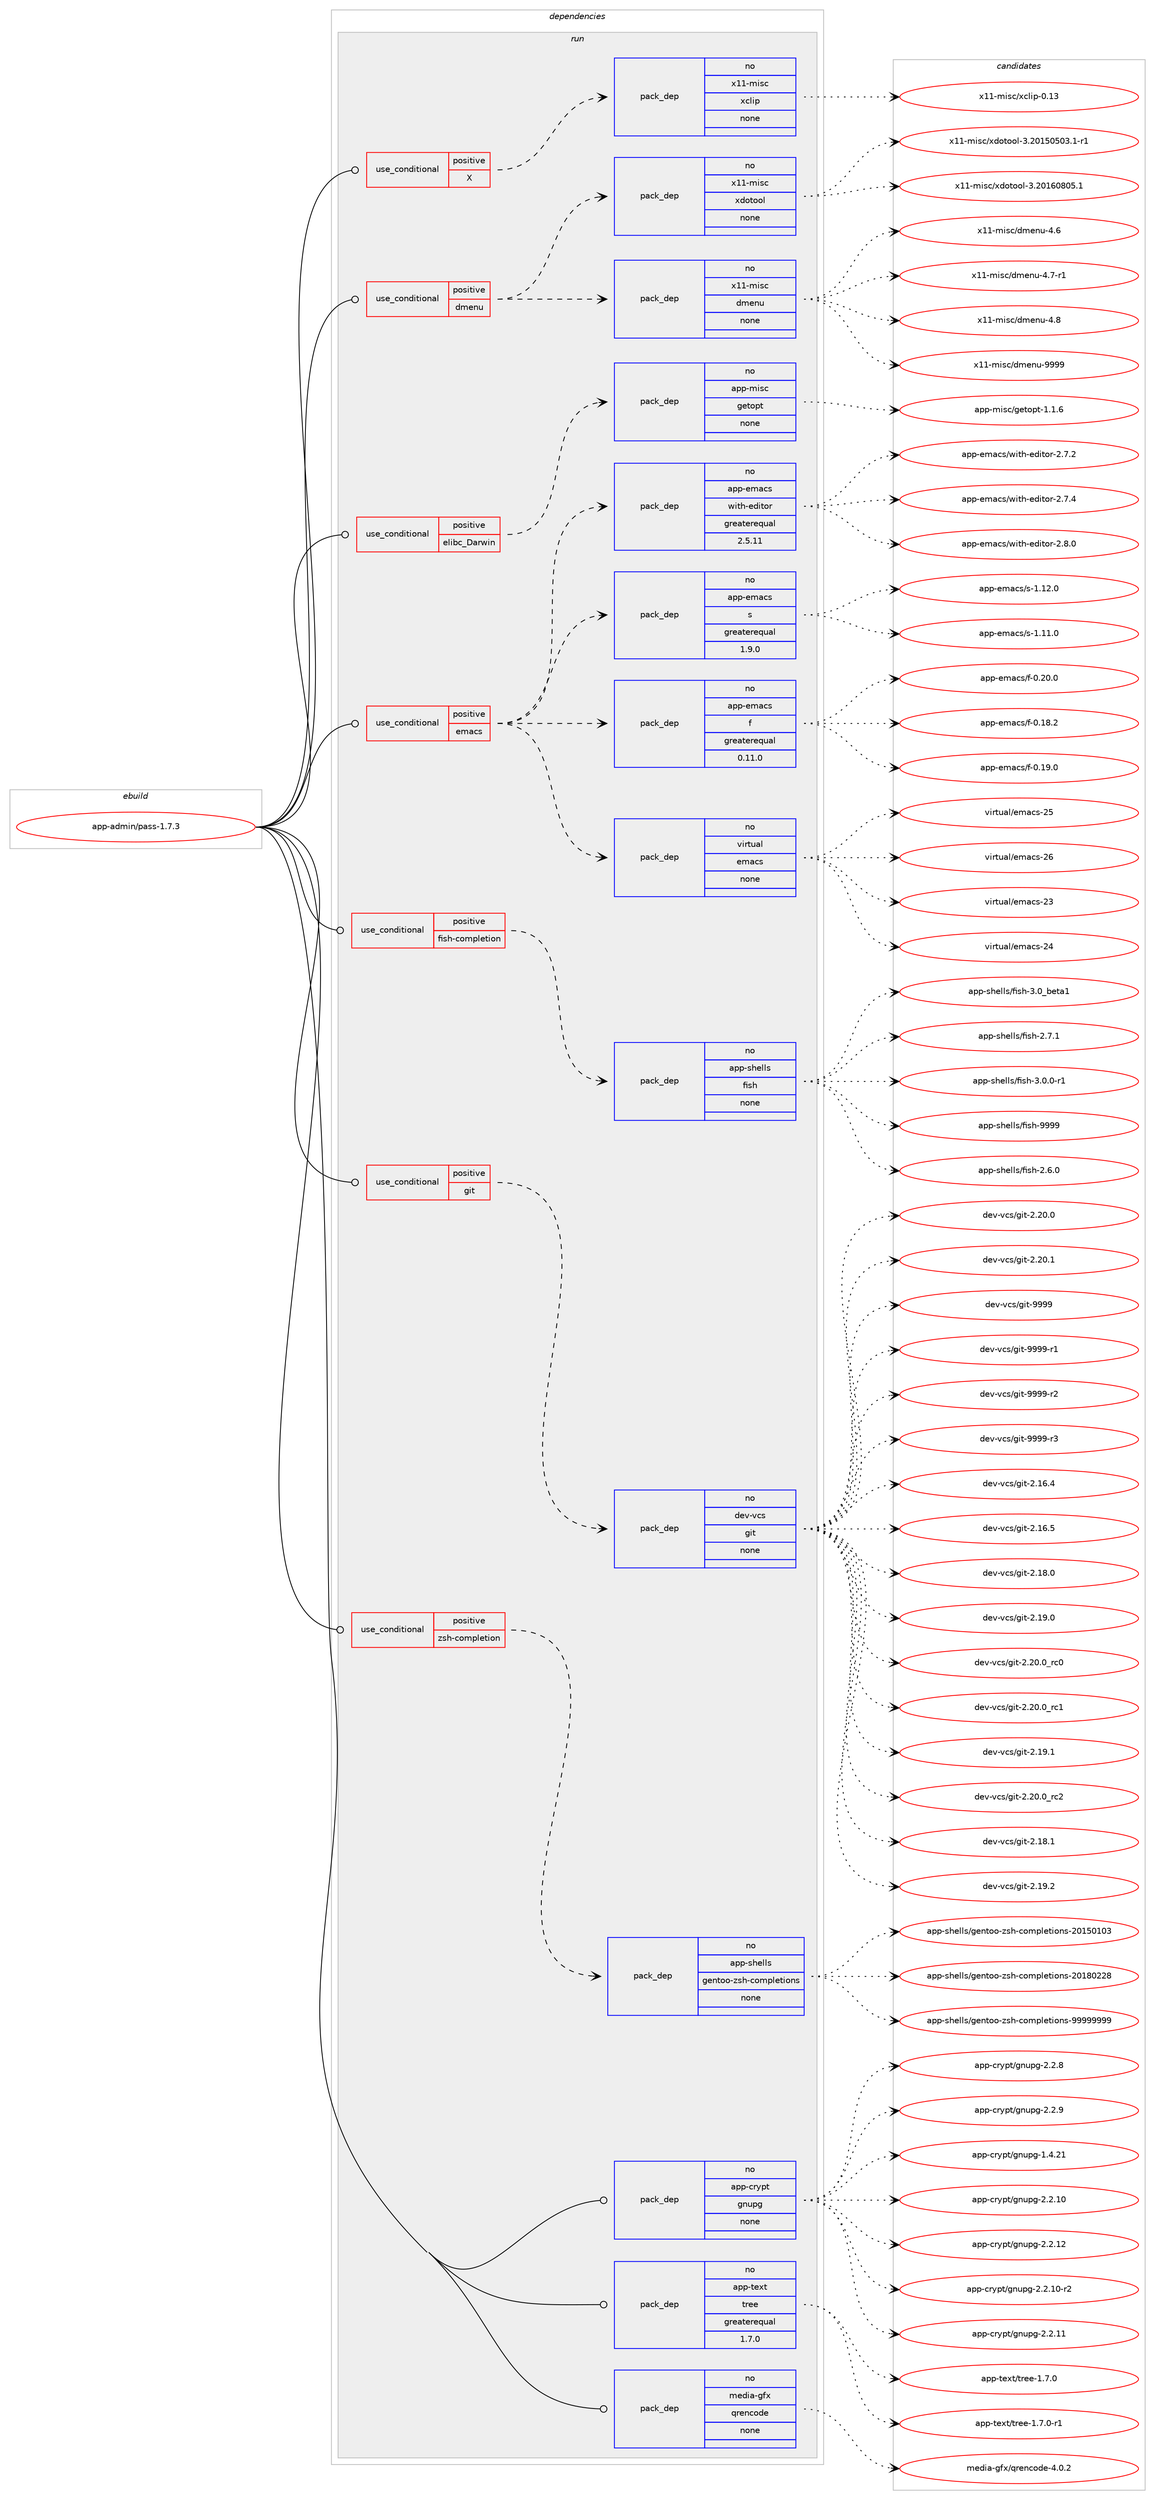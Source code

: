 digraph prolog {

# *************
# Graph options
# *************

newrank=true;
concentrate=true;
compound=true;
graph [rankdir=LR,fontname=Helvetica,fontsize=10,ranksep=1.5];#, ranksep=2.5, nodesep=0.2];
edge  [arrowhead=vee];
node  [fontname=Helvetica,fontsize=10];

# **********
# The ebuild
# **********

subgraph cluster_leftcol {
color=gray;
rank=same;
label=<<i>ebuild</i>>;
id [label="app-admin/pass-1.7.3", color=red, width=4, href="../app-admin/pass-1.7.3.svg"];
}

# ****************
# The dependencies
# ****************

subgraph cluster_midcol {
color=gray;
label=<<i>dependencies</i>>;
subgraph cluster_compile {
fillcolor="#eeeeee";
style=filled;
label=<<i>compile</i>>;
}
subgraph cluster_compileandrun {
fillcolor="#eeeeee";
style=filled;
label=<<i>compile and run</i>>;
}
subgraph cluster_run {
fillcolor="#eeeeee";
style=filled;
label=<<i>run</i>>;
subgraph cond89 {
dependency741 [label=<<TABLE BORDER="0" CELLBORDER="1" CELLSPACING="0" CELLPADDING="4"><TR><TD ROWSPAN="3" CELLPADDING="10">use_conditional</TD></TR><TR><TD>positive</TD></TR><TR><TD>X</TD></TR></TABLE>>, shape=none, color=red];
subgraph pack605 {
dependency742 [label=<<TABLE BORDER="0" CELLBORDER="1" CELLSPACING="0" CELLPADDING="4" WIDTH="220"><TR><TD ROWSPAN="6" CELLPADDING="30">pack_dep</TD></TR><TR><TD WIDTH="110">no</TD></TR><TR><TD>x11-misc</TD></TR><TR><TD>xclip</TD></TR><TR><TD>none</TD></TR><TR><TD></TD></TR></TABLE>>, shape=none, color=blue];
}
dependency741:e -> dependency742:w [weight=20,style="dashed",arrowhead="vee"];
}
id:e -> dependency741:w [weight=20,style="solid",arrowhead="odot"];
subgraph cond90 {
dependency743 [label=<<TABLE BORDER="0" CELLBORDER="1" CELLSPACING="0" CELLPADDING="4"><TR><TD ROWSPAN="3" CELLPADDING="10">use_conditional</TD></TR><TR><TD>positive</TD></TR><TR><TD>dmenu</TD></TR></TABLE>>, shape=none, color=red];
subgraph pack606 {
dependency744 [label=<<TABLE BORDER="0" CELLBORDER="1" CELLSPACING="0" CELLPADDING="4" WIDTH="220"><TR><TD ROWSPAN="6" CELLPADDING="30">pack_dep</TD></TR><TR><TD WIDTH="110">no</TD></TR><TR><TD>x11-misc</TD></TR><TR><TD>dmenu</TD></TR><TR><TD>none</TD></TR><TR><TD></TD></TR></TABLE>>, shape=none, color=blue];
}
dependency743:e -> dependency744:w [weight=20,style="dashed",arrowhead="vee"];
subgraph pack607 {
dependency745 [label=<<TABLE BORDER="0" CELLBORDER="1" CELLSPACING="0" CELLPADDING="4" WIDTH="220"><TR><TD ROWSPAN="6" CELLPADDING="30">pack_dep</TD></TR><TR><TD WIDTH="110">no</TD></TR><TR><TD>x11-misc</TD></TR><TR><TD>xdotool</TD></TR><TR><TD>none</TD></TR><TR><TD></TD></TR></TABLE>>, shape=none, color=blue];
}
dependency743:e -> dependency745:w [weight=20,style="dashed",arrowhead="vee"];
}
id:e -> dependency743:w [weight=20,style="solid",arrowhead="odot"];
subgraph cond91 {
dependency746 [label=<<TABLE BORDER="0" CELLBORDER="1" CELLSPACING="0" CELLPADDING="4"><TR><TD ROWSPAN="3" CELLPADDING="10">use_conditional</TD></TR><TR><TD>positive</TD></TR><TR><TD>elibc_Darwin</TD></TR></TABLE>>, shape=none, color=red];
subgraph pack608 {
dependency747 [label=<<TABLE BORDER="0" CELLBORDER="1" CELLSPACING="0" CELLPADDING="4" WIDTH="220"><TR><TD ROWSPAN="6" CELLPADDING="30">pack_dep</TD></TR><TR><TD WIDTH="110">no</TD></TR><TR><TD>app-misc</TD></TR><TR><TD>getopt</TD></TR><TR><TD>none</TD></TR><TR><TD></TD></TR></TABLE>>, shape=none, color=blue];
}
dependency746:e -> dependency747:w [weight=20,style="dashed",arrowhead="vee"];
}
id:e -> dependency746:w [weight=20,style="solid",arrowhead="odot"];
subgraph cond92 {
dependency748 [label=<<TABLE BORDER="0" CELLBORDER="1" CELLSPACING="0" CELLPADDING="4"><TR><TD ROWSPAN="3" CELLPADDING="10">use_conditional</TD></TR><TR><TD>positive</TD></TR><TR><TD>emacs</TD></TR></TABLE>>, shape=none, color=red];
subgraph pack609 {
dependency749 [label=<<TABLE BORDER="0" CELLBORDER="1" CELLSPACING="0" CELLPADDING="4" WIDTH="220"><TR><TD ROWSPAN="6" CELLPADDING="30">pack_dep</TD></TR><TR><TD WIDTH="110">no</TD></TR><TR><TD>virtual</TD></TR><TR><TD>emacs</TD></TR><TR><TD>none</TD></TR><TR><TD></TD></TR></TABLE>>, shape=none, color=blue];
}
dependency748:e -> dependency749:w [weight=20,style="dashed",arrowhead="vee"];
subgraph pack610 {
dependency750 [label=<<TABLE BORDER="0" CELLBORDER="1" CELLSPACING="0" CELLPADDING="4" WIDTH="220"><TR><TD ROWSPAN="6" CELLPADDING="30">pack_dep</TD></TR><TR><TD WIDTH="110">no</TD></TR><TR><TD>app-emacs</TD></TR><TR><TD>f</TD></TR><TR><TD>greaterequal</TD></TR><TR><TD>0.11.0</TD></TR></TABLE>>, shape=none, color=blue];
}
dependency748:e -> dependency750:w [weight=20,style="dashed",arrowhead="vee"];
subgraph pack611 {
dependency751 [label=<<TABLE BORDER="0" CELLBORDER="1" CELLSPACING="0" CELLPADDING="4" WIDTH="220"><TR><TD ROWSPAN="6" CELLPADDING="30">pack_dep</TD></TR><TR><TD WIDTH="110">no</TD></TR><TR><TD>app-emacs</TD></TR><TR><TD>s</TD></TR><TR><TD>greaterequal</TD></TR><TR><TD>1.9.0</TD></TR></TABLE>>, shape=none, color=blue];
}
dependency748:e -> dependency751:w [weight=20,style="dashed",arrowhead="vee"];
subgraph pack612 {
dependency752 [label=<<TABLE BORDER="0" CELLBORDER="1" CELLSPACING="0" CELLPADDING="4" WIDTH="220"><TR><TD ROWSPAN="6" CELLPADDING="30">pack_dep</TD></TR><TR><TD WIDTH="110">no</TD></TR><TR><TD>app-emacs</TD></TR><TR><TD>with-editor</TD></TR><TR><TD>greaterequal</TD></TR><TR><TD>2.5.11</TD></TR></TABLE>>, shape=none, color=blue];
}
dependency748:e -> dependency752:w [weight=20,style="dashed",arrowhead="vee"];
}
id:e -> dependency748:w [weight=20,style="solid",arrowhead="odot"];
subgraph cond93 {
dependency753 [label=<<TABLE BORDER="0" CELLBORDER="1" CELLSPACING="0" CELLPADDING="4"><TR><TD ROWSPAN="3" CELLPADDING="10">use_conditional</TD></TR><TR><TD>positive</TD></TR><TR><TD>fish-completion</TD></TR></TABLE>>, shape=none, color=red];
subgraph pack613 {
dependency754 [label=<<TABLE BORDER="0" CELLBORDER="1" CELLSPACING="0" CELLPADDING="4" WIDTH="220"><TR><TD ROWSPAN="6" CELLPADDING="30">pack_dep</TD></TR><TR><TD WIDTH="110">no</TD></TR><TR><TD>app-shells</TD></TR><TR><TD>fish</TD></TR><TR><TD>none</TD></TR><TR><TD></TD></TR></TABLE>>, shape=none, color=blue];
}
dependency753:e -> dependency754:w [weight=20,style="dashed",arrowhead="vee"];
}
id:e -> dependency753:w [weight=20,style="solid",arrowhead="odot"];
subgraph cond94 {
dependency755 [label=<<TABLE BORDER="0" CELLBORDER="1" CELLSPACING="0" CELLPADDING="4"><TR><TD ROWSPAN="3" CELLPADDING="10">use_conditional</TD></TR><TR><TD>positive</TD></TR><TR><TD>git</TD></TR></TABLE>>, shape=none, color=red];
subgraph pack614 {
dependency756 [label=<<TABLE BORDER="0" CELLBORDER="1" CELLSPACING="0" CELLPADDING="4" WIDTH="220"><TR><TD ROWSPAN="6" CELLPADDING="30">pack_dep</TD></TR><TR><TD WIDTH="110">no</TD></TR><TR><TD>dev-vcs</TD></TR><TR><TD>git</TD></TR><TR><TD>none</TD></TR><TR><TD></TD></TR></TABLE>>, shape=none, color=blue];
}
dependency755:e -> dependency756:w [weight=20,style="dashed",arrowhead="vee"];
}
id:e -> dependency755:w [weight=20,style="solid",arrowhead="odot"];
subgraph cond95 {
dependency757 [label=<<TABLE BORDER="0" CELLBORDER="1" CELLSPACING="0" CELLPADDING="4"><TR><TD ROWSPAN="3" CELLPADDING="10">use_conditional</TD></TR><TR><TD>positive</TD></TR><TR><TD>zsh-completion</TD></TR></TABLE>>, shape=none, color=red];
subgraph pack615 {
dependency758 [label=<<TABLE BORDER="0" CELLBORDER="1" CELLSPACING="0" CELLPADDING="4" WIDTH="220"><TR><TD ROWSPAN="6" CELLPADDING="30">pack_dep</TD></TR><TR><TD WIDTH="110">no</TD></TR><TR><TD>app-shells</TD></TR><TR><TD>gentoo-zsh-completions</TD></TR><TR><TD>none</TD></TR><TR><TD></TD></TR></TABLE>>, shape=none, color=blue];
}
dependency757:e -> dependency758:w [weight=20,style="dashed",arrowhead="vee"];
}
id:e -> dependency757:w [weight=20,style="solid",arrowhead="odot"];
subgraph pack616 {
dependency759 [label=<<TABLE BORDER="0" CELLBORDER="1" CELLSPACING="0" CELLPADDING="4" WIDTH="220"><TR><TD ROWSPAN="6" CELLPADDING="30">pack_dep</TD></TR><TR><TD WIDTH="110">no</TD></TR><TR><TD>app-crypt</TD></TR><TR><TD>gnupg</TD></TR><TR><TD>none</TD></TR><TR><TD></TD></TR></TABLE>>, shape=none, color=blue];
}
id:e -> dependency759:w [weight=20,style="solid",arrowhead="odot"];
subgraph pack617 {
dependency760 [label=<<TABLE BORDER="0" CELLBORDER="1" CELLSPACING="0" CELLPADDING="4" WIDTH="220"><TR><TD ROWSPAN="6" CELLPADDING="30">pack_dep</TD></TR><TR><TD WIDTH="110">no</TD></TR><TR><TD>app-text</TD></TR><TR><TD>tree</TD></TR><TR><TD>greaterequal</TD></TR><TR><TD>1.7.0</TD></TR></TABLE>>, shape=none, color=blue];
}
id:e -> dependency760:w [weight=20,style="solid",arrowhead="odot"];
subgraph pack618 {
dependency761 [label=<<TABLE BORDER="0" CELLBORDER="1" CELLSPACING="0" CELLPADDING="4" WIDTH="220"><TR><TD ROWSPAN="6" CELLPADDING="30">pack_dep</TD></TR><TR><TD WIDTH="110">no</TD></TR><TR><TD>media-gfx</TD></TR><TR><TD>qrencode</TD></TR><TR><TD>none</TD></TR><TR><TD></TD></TR></TABLE>>, shape=none, color=blue];
}
id:e -> dependency761:w [weight=20,style="solid",arrowhead="odot"];
}
}

# **************
# The candidates
# **************

subgraph cluster_choices {
rank=same;
color=gray;
label=<<i>candidates</i>>;

subgraph choice605 {
color=black;
nodesep=1;
choice1204949451091051159947120991081051124548464951 [label="x11-misc/xclip-0.13", color=red, width=4,href="../x11-misc/xclip-0.13.svg"];
dependency742:e -> choice1204949451091051159947120991081051124548464951:w [style=dotted,weight="100"];
}
subgraph choice606 {
color=black;
nodesep=1;
choice120494945109105115994710010910111011745524654 [label="x11-misc/dmenu-4.6", color=red, width=4,href="../x11-misc/dmenu-4.6.svg"];
choice1204949451091051159947100109101110117455246554511449 [label="x11-misc/dmenu-4.7-r1", color=red, width=4,href="../x11-misc/dmenu-4.7-r1.svg"];
choice120494945109105115994710010910111011745524656 [label="x11-misc/dmenu-4.8", color=red, width=4,href="../x11-misc/dmenu-4.8.svg"];
choice12049494510910511599471001091011101174557575757 [label="x11-misc/dmenu-9999", color=red, width=4,href="../x11-misc/dmenu-9999.svg"];
dependency744:e -> choice120494945109105115994710010910111011745524654:w [style=dotted,weight="100"];
dependency744:e -> choice1204949451091051159947100109101110117455246554511449:w [style=dotted,weight="100"];
dependency744:e -> choice120494945109105115994710010910111011745524656:w [style=dotted,weight="100"];
dependency744:e -> choice12049494510910511599471001091011101174557575757:w [style=dotted,weight="100"];
}
subgraph choice607 {
color=black;
nodesep=1;
choice1204949451091051159947120100111116111111108455146504849534853485146494511449 [label="x11-misc/xdotool-3.20150503.1-r1", color=red, width=4,href="../x11-misc/xdotool-3.20150503.1-r1.svg"];
choice120494945109105115994712010011111611111110845514650484954485648534649 [label="x11-misc/xdotool-3.20160805.1", color=red, width=4,href="../x11-misc/xdotool-3.20160805.1.svg"];
dependency745:e -> choice1204949451091051159947120100111116111111108455146504849534853485146494511449:w [style=dotted,weight="100"];
dependency745:e -> choice120494945109105115994712010011111611111110845514650484954485648534649:w [style=dotted,weight="100"];
}
subgraph choice608 {
color=black;
nodesep=1;
choice97112112451091051159947103101116111112116454946494654 [label="app-misc/getopt-1.1.6", color=red, width=4,href="../app-misc/getopt-1.1.6.svg"];
dependency747:e -> choice97112112451091051159947103101116111112116454946494654:w [style=dotted,weight="100"];
}
subgraph choice609 {
color=black;
nodesep=1;
choice11810511411611797108471011099799115455051 [label="virtual/emacs-23", color=red, width=4,href="../virtual/emacs-23.svg"];
choice11810511411611797108471011099799115455052 [label="virtual/emacs-24", color=red, width=4,href="../virtual/emacs-24.svg"];
choice11810511411611797108471011099799115455053 [label="virtual/emacs-25", color=red, width=4,href="../virtual/emacs-25.svg"];
choice11810511411611797108471011099799115455054 [label="virtual/emacs-26", color=red, width=4,href="../virtual/emacs-26.svg"];
dependency749:e -> choice11810511411611797108471011099799115455051:w [style=dotted,weight="100"];
dependency749:e -> choice11810511411611797108471011099799115455052:w [style=dotted,weight="100"];
dependency749:e -> choice11810511411611797108471011099799115455053:w [style=dotted,weight="100"];
dependency749:e -> choice11810511411611797108471011099799115455054:w [style=dotted,weight="100"];
}
subgraph choice610 {
color=black;
nodesep=1;
choice971121124510110997991154710245484649564650 [label="app-emacs/f-0.18.2", color=red, width=4,href="../app-emacs/f-0.18.2.svg"];
choice971121124510110997991154710245484649574648 [label="app-emacs/f-0.19.0", color=red, width=4,href="../app-emacs/f-0.19.0.svg"];
choice971121124510110997991154710245484650484648 [label="app-emacs/f-0.20.0", color=red, width=4,href="../app-emacs/f-0.20.0.svg"];
dependency750:e -> choice971121124510110997991154710245484649564650:w [style=dotted,weight="100"];
dependency750:e -> choice971121124510110997991154710245484649574648:w [style=dotted,weight="100"];
dependency750:e -> choice971121124510110997991154710245484650484648:w [style=dotted,weight="100"];
}
subgraph choice611 {
color=black;
nodesep=1;
choice971121124510110997991154711545494649494648 [label="app-emacs/s-1.11.0", color=red, width=4,href="../app-emacs/s-1.11.0.svg"];
choice971121124510110997991154711545494649504648 [label="app-emacs/s-1.12.0", color=red, width=4,href="../app-emacs/s-1.12.0.svg"];
dependency751:e -> choice971121124510110997991154711545494649494648:w [style=dotted,weight="100"];
dependency751:e -> choice971121124510110997991154711545494649504648:w [style=dotted,weight="100"];
}
subgraph choice612 {
color=black;
nodesep=1;
choice971121124510110997991154711910511610445101100105116111114455046554650 [label="app-emacs/with-editor-2.7.2", color=red, width=4,href="../app-emacs/with-editor-2.7.2.svg"];
choice971121124510110997991154711910511610445101100105116111114455046554652 [label="app-emacs/with-editor-2.7.4", color=red, width=4,href="../app-emacs/with-editor-2.7.4.svg"];
choice971121124510110997991154711910511610445101100105116111114455046564648 [label="app-emacs/with-editor-2.8.0", color=red, width=4,href="../app-emacs/with-editor-2.8.0.svg"];
dependency752:e -> choice971121124510110997991154711910511610445101100105116111114455046554650:w [style=dotted,weight="100"];
dependency752:e -> choice971121124510110997991154711910511610445101100105116111114455046554652:w [style=dotted,weight="100"];
dependency752:e -> choice971121124510110997991154711910511610445101100105116111114455046564648:w [style=dotted,weight="100"];
}
subgraph choice613 {
color=black;
nodesep=1;
choice971121124511510410110810811547102105115104455046544648 [label="app-shells/fish-2.6.0", color=red, width=4,href="../app-shells/fish-2.6.0.svg"];
choice9711211245115104101108108115471021051151044551464895981011169749 [label="app-shells/fish-3.0_beta1", color=red, width=4,href="../app-shells/fish-3.0_beta1.svg"];
choice971121124511510410110810811547102105115104455046554649 [label="app-shells/fish-2.7.1", color=red, width=4,href="../app-shells/fish-2.7.1.svg"];
choice9711211245115104101108108115471021051151044551464846484511449 [label="app-shells/fish-3.0.0-r1", color=red, width=4,href="../app-shells/fish-3.0.0-r1.svg"];
choice9711211245115104101108108115471021051151044557575757 [label="app-shells/fish-9999", color=red, width=4,href="../app-shells/fish-9999.svg"];
dependency754:e -> choice971121124511510410110810811547102105115104455046544648:w [style=dotted,weight="100"];
dependency754:e -> choice9711211245115104101108108115471021051151044551464895981011169749:w [style=dotted,weight="100"];
dependency754:e -> choice971121124511510410110810811547102105115104455046554649:w [style=dotted,weight="100"];
dependency754:e -> choice9711211245115104101108108115471021051151044551464846484511449:w [style=dotted,weight="100"];
dependency754:e -> choice9711211245115104101108108115471021051151044557575757:w [style=dotted,weight="100"];
}
subgraph choice614 {
color=black;
nodesep=1;
choice10010111845118991154710310511645504649544652 [label="dev-vcs/git-2.16.4", color=red, width=4,href="../dev-vcs/git-2.16.4.svg"];
choice10010111845118991154710310511645504649544653 [label="dev-vcs/git-2.16.5", color=red, width=4,href="../dev-vcs/git-2.16.5.svg"];
choice10010111845118991154710310511645504649564648 [label="dev-vcs/git-2.18.0", color=red, width=4,href="../dev-vcs/git-2.18.0.svg"];
choice10010111845118991154710310511645504649574648 [label="dev-vcs/git-2.19.0", color=red, width=4,href="../dev-vcs/git-2.19.0.svg"];
choice10010111845118991154710310511645504650484648951149948 [label="dev-vcs/git-2.20.0_rc0", color=red, width=4,href="../dev-vcs/git-2.20.0_rc0.svg"];
choice10010111845118991154710310511645504650484648951149949 [label="dev-vcs/git-2.20.0_rc1", color=red, width=4,href="../dev-vcs/git-2.20.0_rc1.svg"];
choice10010111845118991154710310511645504649574649 [label="dev-vcs/git-2.19.1", color=red, width=4,href="../dev-vcs/git-2.19.1.svg"];
choice10010111845118991154710310511645504650484648951149950 [label="dev-vcs/git-2.20.0_rc2", color=red, width=4,href="../dev-vcs/git-2.20.0_rc2.svg"];
choice10010111845118991154710310511645504649564649 [label="dev-vcs/git-2.18.1", color=red, width=4,href="../dev-vcs/git-2.18.1.svg"];
choice10010111845118991154710310511645504649574650 [label="dev-vcs/git-2.19.2", color=red, width=4,href="../dev-vcs/git-2.19.2.svg"];
choice10010111845118991154710310511645504650484648 [label="dev-vcs/git-2.20.0", color=red, width=4,href="../dev-vcs/git-2.20.0.svg"];
choice10010111845118991154710310511645504650484649 [label="dev-vcs/git-2.20.1", color=red, width=4,href="../dev-vcs/git-2.20.1.svg"];
choice1001011184511899115471031051164557575757 [label="dev-vcs/git-9999", color=red, width=4,href="../dev-vcs/git-9999.svg"];
choice10010111845118991154710310511645575757574511449 [label="dev-vcs/git-9999-r1", color=red, width=4,href="../dev-vcs/git-9999-r1.svg"];
choice10010111845118991154710310511645575757574511450 [label="dev-vcs/git-9999-r2", color=red, width=4,href="../dev-vcs/git-9999-r2.svg"];
choice10010111845118991154710310511645575757574511451 [label="dev-vcs/git-9999-r3", color=red, width=4,href="../dev-vcs/git-9999-r3.svg"];
dependency756:e -> choice10010111845118991154710310511645504649544652:w [style=dotted,weight="100"];
dependency756:e -> choice10010111845118991154710310511645504649544653:w [style=dotted,weight="100"];
dependency756:e -> choice10010111845118991154710310511645504649564648:w [style=dotted,weight="100"];
dependency756:e -> choice10010111845118991154710310511645504649574648:w [style=dotted,weight="100"];
dependency756:e -> choice10010111845118991154710310511645504650484648951149948:w [style=dotted,weight="100"];
dependency756:e -> choice10010111845118991154710310511645504650484648951149949:w [style=dotted,weight="100"];
dependency756:e -> choice10010111845118991154710310511645504649574649:w [style=dotted,weight="100"];
dependency756:e -> choice10010111845118991154710310511645504650484648951149950:w [style=dotted,weight="100"];
dependency756:e -> choice10010111845118991154710310511645504649564649:w [style=dotted,weight="100"];
dependency756:e -> choice10010111845118991154710310511645504649574650:w [style=dotted,weight="100"];
dependency756:e -> choice10010111845118991154710310511645504650484648:w [style=dotted,weight="100"];
dependency756:e -> choice10010111845118991154710310511645504650484649:w [style=dotted,weight="100"];
dependency756:e -> choice1001011184511899115471031051164557575757:w [style=dotted,weight="100"];
dependency756:e -> choice10010111845118991154710310511645575757574511449:w [style=dotted,weight="100"];
dependency756:e -> choice10010111845118991154710310511645575757574511450:w [style=dotted,weight="100"];
dependency756:e -> choice10010111845118991154710310511645575757574511451:w [style=dotted,weight="100"];
}
subgraph choice615 {
color=black;
nodesep=1;
choice971121124511510410110810811547103101110116111111451221151044599111109112108101116105111110115455048495348494851 [label="app-shells/gentoo-zsh-completions-20150103", color=red, width=4,href="../app-shells/gentoo-zsh-completions-20150103.svg"];
choice971121124511510410110810811547103101110116111111451221151044599111109112108101116105111110115455048495648505056 [label="app-shells/gentoo-zsh-completions-20180228", color=red, width=4,href="../app-shells/gentoo-zsh-completions-20180228.svg"];
choice971121124511510410110810811547103101110116111111451221151044599111109112108101116105111110115455757575757575757 [label="app-shells/gentoo-zsh-completions-99999999", color=red, width=4,href="../app-shells/gentoo-zsh-completions-99999999.svg"];
dependency758:e -> choice971121124511510410110810811547103101110116111111451221151044599111109112108101116105111110115455048495348494851:w [style=dotted,weight="100"];
dependency758:e -> choice971121124511510410110810811547103101110116111111451221151044599111109112108101116105111110115455048495648505056:w [style=dotted,weight="100"];
dependency758:e -> choice971121124511510410110810811547103101110116111111451221151044599111109112108101116105111110115455757575757575757:w [style=dotted,weight="100"];
}
subgraph choice616 {
color=black;
nodesep=1;
choice97112112459911412111211647103110117112103455046504649484511450 [label="app-crypt/gnupg-2.2.10-r2", color=red, width=4,href="../app-crypt/gnupg-2.2.10-r2.svg"];
choice9711211245991141211121164710311011711210345504650464949 [label="app-crypt/gnupg-2.2.11", color=red, width=4,href="../app-crypt/gnupg-2.2.11.svg"];
choice97112112459911412111211647103110117112103455046504656 [label="app-crypt/gnupg-2.2.8", color=red, width=4,href="../app-crypt/gnupg-2.2.8.svg"];
choice97112112459911412111211647103110117112103455046504657 [label="app-crypt/gnupg-2.2.9", color=red, width=4,href="../app-crypt/gnupg-2.2.9.svg"];
choice9711211245991141211121164710311011711210345494652465049 [label="app-crypt/gnupg-1.4.21", color=red, width=4,href="../app-crypt/gnupg-1.4.21.svg"];
choice9711211245991141211121164710311011711210345504650464948 [label="app-crypt/gnupg-2.2.10", color=red, width=4,href="../app-crypt/gnupg-2.2.10.svg"];
choice9711211245991141211121164710311011711210345504650464950 [label="app-crypt/gnupg-2.2.12", color=red, width=4,href="../app-crypt/gnupg-2.2.12.svg"];
dependency759:e -> choice97112112459911412111211647103110117112103455046504649484511450:w [style=dotted,weight="100"];
dependency759:e -> choice9711211245991141211121164710311011711210345504650464949:w [style=dotted,weight="100"];
dependency759:e -> choice97112112459911412111211647103110117112103455046504656:w [style=dotted,weight="100"];
dependency759:e -> choice97112112459911412111211647103110117112103455046504657:w [style=dotted,weight="100"];
dependency759:e -> choice9711211245991141211121164710311011711210345494652465049:w [style=dotted,weight="100"];
dependency759:e -> choice9711211245991141211121164710311011711210345504650464948:w [style=dotted,weight="100"];
dependency759:e -> choice9711211245991141211121164710311011711210345504650464950:w [style=dotted,weight="100"];
}
subgraph choice617 {
color=black;
nodesep=1;
choice971121124511610112011647116114101101454946554648 [label="app-text/tree-1.7.0", color=red, width=4,href="../app-text/tree-1.7.0.svg"];
choice9711211245116101120116471161141011014549465546484511449 [label="app-text/tree-1.7.0-r1", color=red, width=4,href="../app-text/tree-1.7.0-r1.svg"];
dependency760:e -> choice971121124511610112011647116114101101454946554648:w [style=dotted,weight="100"];
dependency760:e -> choice9711211245116101120116471161141011014549465546484511449:w [style=dotted,weight="100"];
}
subgraph choice618 {
color=black;
nodesep=1;
choice10910110010597451031021204711311410111099111100101455246484650 [label="media-gfx/qrencode-4.0.2", color=red, width=4,href="../media-gfx/qrencode-4.0.2.svg"];
dependency761:e -> choice10910110010597451031021204711311410111099111100101455246484650:w [style=dotted,weight="100"];
}
}

}
